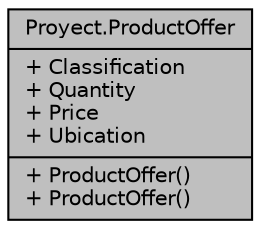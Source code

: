 digraph "Proyect.ProductOffer"
{
 // INTERACTIVE_SVG=YES
 // LATEX_PDF_SIZE
  edge [fontname="Helvetica",fontsize="10",labelfontname="Helvetica",labelfontsize="10"];
  node [fontname="Helvetica",fontsize="10",shape=record];
  Node1 [label="{Proyect.ProductOffer\n|+ Classification\l+ Quantity\l+ Price\l+ Ubication\l|+ ProductOffer()\l+ ProductOffer()\l}",height=0.2,width=0.4,color="black", fillcolor="grey75", style="filled", fontcolor="black",tooltip="Representa el producto de una oferta (Esta en una relacion de composicion con la clase Offer,..."];
}
